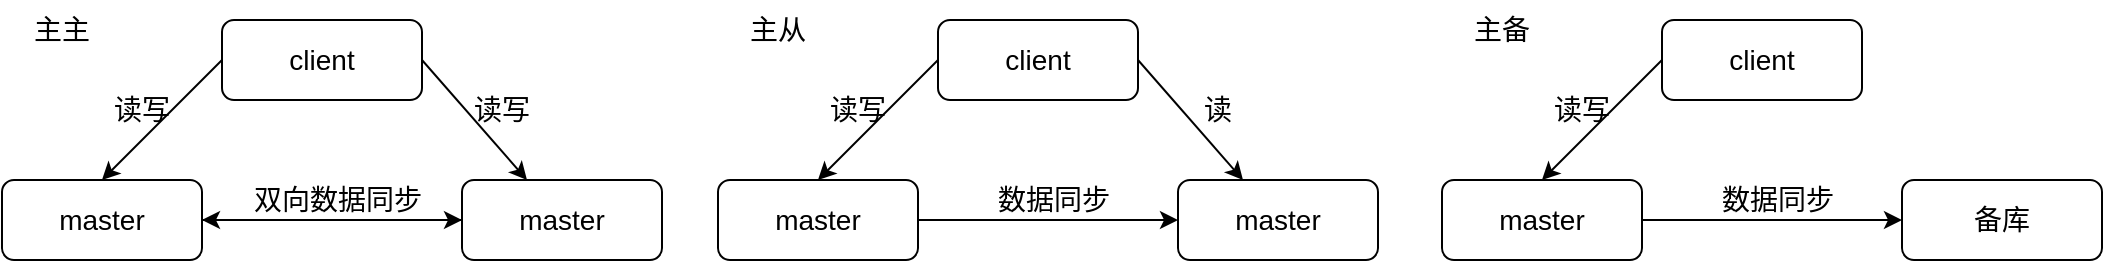 <mxfile version="21.6.8" type="github">
  <diagram name="第 1 页" id="qjZ0y0pMgbxdkIwAun_G">
    <mxGraphModel dx="1877" dy="542" grid="1" gridSize="10" guides="1" tooltips="1" connect="1" arrows="1" fold="1" page="1" pageScale="1" pageWidth="827" pageHeight="1169" math="0" shadow="0">
      <root>
        <mxCell id="0" />
        <mxCell id="1" parent="0" />
        <mxCell id="zYwA7tLtOA0LEr_yWXik-4" style="rounded=0;orthogonalLoop=1;jettySize=auto;html=1;exitX=0;exitY=0.5;exitDx=0;exitDy=0;entryX=0.5;entryY=0;entryDx=0;entryDy=0;strokeWidth=1;fontSize=14;" edge="1" parent="1" source="zYwA7tLtOA0LEr_yWXik-1" target="zYwA7tLtOA0LEr_yWXik-2">
          <mxGeometry relative="1" as="geometry" />
        </mxCell>
        <mxCell id="zYwA7tLtOA0LEr_yWXik-5" style="rounded=0;orthogonalLoop=1;jettySize=auto;html=1;exitX=1;exitY=0.5;exitDx=0;exitDy=0;strokeWidth=1;fontSize=14;" edge="1" parent="1" source="zYwA7tLtOA0LEr_yWXik-1" target="zYwA7tLtOA0LEr_yWXik-3">
          <mxGeometry relative="1" as="geometry" />
        </mxCell>
        <mxCell id="zYwA7tLtOA0LEr_yWXik-1" value="client" style="rounded=1;whiteSpace=wrap;html=1;strokeWidth=1;fontSize=14;" vertex="1" parent="1">
          <mxGeometry x="60" y="170" width="100" height="40" as="geometry" />
        </mxCell>
        <mxCell id="zYwA7tLtOA0LEr_yWXik-6" style="rounded=0;orthogonalLoop=1;jettySize=auto;html=1;exitX=1;exitY=0.5;exitDx=0;exitDy=0;entryX=0;entryY=0.5;entryDx=0;entryDy=0;strokeWidth=1;fontSize=14;" edge="1" parent="1" source="zYwA7tLtOA0LEr_yWXik-2" target="zYwA7tLtOA0LEr_yWXik-3">
          <mxGeometry relative="1" as="geometry" />
        </mxCell>
        <mxCell id="zYwA7tLtOA0LEr_yWXik-2" value="master" style="rounded=1;whiteSpace=wrap;html=1;strokeWidth=1;fontSize=14;" vertex="1" parent="1">
          <mxGeometry x="-50" y="250" width="100" height="40" as="geometry" />
        </mxCell>
        <mxCell id="zYwA7tLtOA0LEr_yWXik-7" style="edgeStyle=orthogonalEdgeStyle;rounded=0;orthogonalLoop=1;jettySize=auto;html=1;exitX=0;exitY=0.5;exitDx=0;exitDy=0;strokeWidth=1;fontSize=14;" edge="1" parent="1" source="zYwA7tLtOA0LEr_yWXik-3">
          <mxGeometry relative="1" as="geometry">
            <mxPoint x="50" y="270" as="targetPoint" />
          </mxGeometry>
        </mxCell>
        <mxCell id="zYwA7tLtOA0LEr_yWXik-3" value="master" style="rounded=1;whiteSpace=wrap;html=1;strokeWidth=1;fontSize=14;" vertex="1" parent="1">
          <mxGeometry x="180" y="250" width="100" height="40" as="geometry" />
        </mxCell>
        <mxCell id="zYwA7tLtOA0LEr_yWXik-8" value="读写" style="text;html=1;strokeColor=none;fillColor=none;align=center;verticalAlign=middle;whiteSpace=wrap;rounded=0;strokeWidth=1;fontSize=14;" vertex="1" parent="1">
          <mxGeometry x="-10" y="200" width="60" height="30" as="geometry" />
        </mxCell>
        <mxCell id="zYwA7tLtOA0LEr_yWXik-9" value="读写" style="text;html=1;strokeColor=none;fillColor=none;align=center;verticalAlign=middle;whiteSpace=wrap;rounded=0;strokeWidth=1;fontSize=14;" vertex="1" parent="1">
          <mxGeometry x="170" y="200" width="60" height="30" as="geometry" />
        </mxCell>
        <mxCell id="zYwA7tLtOA0LEr_yWXik-10" value="双向数据同步" style="text;html=1;strokeColor=none;fillColor=none;align=center;verticalAlign=middle;whiteSpace=wrap;rounded=0;strokeWidth=1;fontSize=14;" vertex="1" parent="1">
          <mxGeometry x="73" y="245" width="90" height="30" as="geometry" />
        </mxCell>
        <mxCell id="zYwA7tLtOA0LEr_yWXik-11" style="rounded=0;orthogonalLoop=1;jettySize=auto;html=1;exitX=0;exitY=0.5;exitDx=0;exitDy=0;entryX=0.5;entryY=0;entryDx=0;entryDy=0;strokeWidth=1;fontSize=14;" edge="1" parent="1" source="zYwA7tLtOA0LEr_yWXik-13" target="zYwA7tLtOA0LEr_yWXik-15">
          <mxGeometry relative="1" as="geometry" />
        </mxCell>
        <mxCell id="zYwA7tLtOA0LEr_yWXik-12" style="rounded=0;orthogonalLoop=1;jettySize=auto;html=1;exitX=1;exitY=0.5;exitDx=0;exitDy=0;strokeWidth=1;fontSize=14;" edge="1" parent="1" source="zYwA7tLtOA0LEr_yWXik-13" target="zYwA7tLtOA0LEr_yWXik-17">
          <mxGeometry relative="1" as="geometry" />
        </mxCell>
        <mxCell id="zYwA7tLtOA0LEr_yWXik-13" value="client" style="rounded=1;whiteSpace=wrap;html=1;strokeWidth=1;fontSize=14;" vertex="1" parent="1">
          <mxGeometry x="418" y="170" width="100" height="40" as="geometry" />
        </mxCell>
        <mxCell id="zYwA7tLtOA0LEr_yWXik-14" style="rounded=0;orthogonalLoop=1;jettySize=auto;html=1;exitX=1;exitY=0.5;exitDx=0;exitDy=0;entryX=0;entryY=0.5;entryDx=0;entryDy=0;strokeWidth=1;fontSize=14;" edge="1" parent="1" source="zYwA7tLtOA0LEr_yWXik-15" target="zYwA7tLtOA0LEr_yWXik-17">
          <mxGeometry relative="1" as="geometry" />
        </mxCell>
        <mxCell id="zYwA7tLtOA0LEr_yWXik-15" value="master" style="rounded=1;whiteSpace=wrap;html=1;strokeWidth=1;fontSize=14;" vertex="1" parent="1">
          <mxGeometry x="308" y="250" width="100" height="40" as="geometry" />
        </mxCell>
        <mxCell id="zYwA7tLtOA0LEr_yWXik-17" value="master" style="rounded=1;whiteSpace=wrap;html=1;strokeWidth=1;fontSize=14;" vertex="1" parent="1">
          <mxGeometry x="538" y="250" width="100" height="40" as="geometry" />
        </mxCell>
        <mxCell id="zYwA7tLtOA0LEr_yWXik-18" value="读写" style="text;html=1;strokeColor=none;fillColor=none;align=center;verticalAlign=middle;whiteSpace=wrap;rounded=0;strokeWidth=1;fontSize=14;" vertex="1" parent="1">
          <mxGeometry x="348" y="200" width="60" height="30" as="geometry" />
        </mxCell>
        <mxCell id="zYwA7tLtOA0LEr_yWXik-19" value="读" style="text;html=1;strokeColor=none;fillColor=none;align=center;verticalAlign=middle;whiteSpace=wrap;rounded=0;strokeWidth=1;fontSize=14;" vertex="1" parent="1">
          <mxGeometry x="528" y="200" width="60" height="30" as="geometry" />
        </mxCell>
        <mxCell id="zYwA7tLtOA0LEr_yWXik-20" value="数据同步" style="text;html=1;strokeColor=none;fillColor=none;align=center;verticalAlign=middle;whiteSpace=wrap;rounded=0;strokeWidth=1;fontSize=14;" vertex="1" parent="1">
          <mxGeometry x="431" y="245" width="90" height="30" as="geometry" />
        </mxCell>
        <mxCell id="zYwA7tLtOA0LEr_yWXik-21" style="rounded=0;orthogonalLoop=1;jettySize=auto;html=1;exitX=0;exitY=0.5;exitDx=0;exitDy=0;entryX=0.5;entryY=0;entryDx=0;entryDy=0;strokeWidth=1;fontSize=14;" edge="1" parent="1" source="zYwA7tLtOA0LEr_yWXik-23" target="zYwA7tLtOA0LEr_yWXik-25">
          <mxGeometry relative="1" as="geometry" />
        </mxCell>
        <mxCell id="zYwA7tLtOA0LEr_yWXik-23" value="client" style="rounded=1;whiteSpace=wrap;html=1;strokeWidth=1;fontSize=14;" vertex="1" parent="1">
          <mxGeometry x="780" y="170" width="100" height="40" as="geometry" />
        </mxCell>
        <mxCell id="zYwA7tLtOA0LEr_yWXik-24" style="rounded=0;orthogonalLoop=1;jettySize=auto;html=1;exitX=1;exitY=0.5;exitDx=0;exitDy=0;entryX=0;entryY=0.5;entryDx=0;entryDy=0;strokeWidth=1;fontSize=14;" edge="1" parent="1" source="zYwA7tLtOA0LEr_yWXik-25" target="zYwA7tLtOA0LEr_yWXik-27">
          <mxGeometry relative="1" as="geometry" />
        </mxCell>
        <mxCell id="zYwA7tLtOA0LEr_yWXik-25" value="master" style="rounded=1;whiteSpace=wrap;html=1;strokeWidth=1;fontSize=14;" vertex="1" parent="1">
          <mxGeometry x="670" y="250" width="100" height="40" as="geometry" />
        </mxCell>
        <mxCell id="zYwA7tLtOA0LEr_yWXik-27" value="备库" style="rounded=1;whiteSpace=wrap;html=1;strokeWidth=1;fontSize=14;" vertex="1" parent="1">
          <mxGeometry x="900" y="250" width="100" height="40" as="geometry" />
        </mxCell>
        <mxCell id="zYwA7tLtOA0LEr_yWXik-28" value="读写" style="text;html=1;strokeColor=none;fillColor=none;align=center;verticalAlign=middle;whiteSpace=wrap;rounded=0;strokeWidth=1;fontSize=14;" vertex="1" parent="1">
          <mxGeometry x="710" y="200" width="60" height="30" as="geometry" />
        </mxCell>
        <mxCell id="zYwA7tLtOA0LEr_yWXik-30" value="数据同步" style="text;html=1;strokeColor=none;fillColor=none;align=center;verticalAlign=middle;whiteSpace=wrap;rounded=0;strokeWidth=1;fontSize=14;" vertex="1" parent="1">
          <mxGeometry x="793" y="245" width="90" height="30" as="geometry" />
        </mxCell>
        <mxCell id="zYwA7tLtOA0LEr_yWXik-31" value="主主" style="text;html=1;strokeColor=none;fillColor=none;align=center;verticalAlign=middle;whiteSpace=wrap;rounded=0;strokeWidth=1;fontSize=14;" vertex="1" parent="1">
          <mxGeometry x="-50" y="160" width="60" height="30" as="geometry" />
        </mxCell>
        <mxCell id="zYwA7tLtOA0LEr_yWXik-32" value="主从" style="text;html=1;strokeColor=none;fillColor=none;align=center;verticalAlign=middle;whiteSpace=wrap;rounded=0;strokeWidth=1;fontSize=14;" vertex="1" parent="1">
          <mxGeometry x="308" y="160" width="60" height="30" as="geometry" />
        </mxCell>
        <mxCell id="zYwA7tLtOA0LEr_yWXik-33" value="主备" style="text;html=1;strokeColor=none;fillColor=none;align=center;verticalAlign=middle;whiteSpace=wrap;rounded=0;strokeWidth=1;fontSize=14;" vertex="1" parent="1">
          <mxGeometry x="670" y="160" width="60" height="30" as="geometry" />
        </mxCell>
      </root>
    </mxGraphModel>
  </diagram>
</mxfile>
